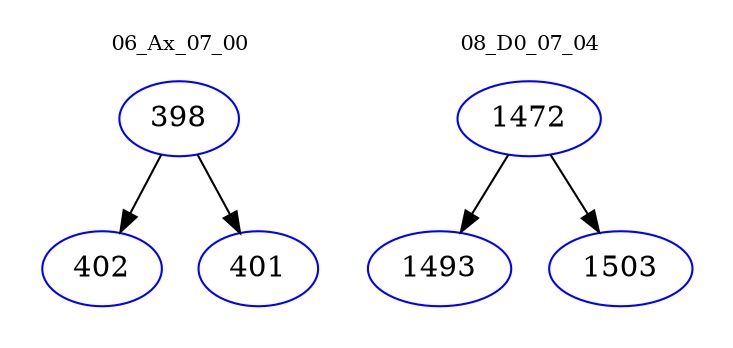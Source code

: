 digraph{
subgraph cluster_0 {
color = white
label = "06_Ax_07_00";
fontsize=10;
T0_398 [label="398", color="blue"]
T0_398 -> T0_402 [color="black"]
T0_402 [label="402", color="blue"]
T0_398 -> T0_401 [color="black"]
T0_401 [label="401", color="blue"]
}
subgraph cluster_1 {
color = white
label = "08_D0_07_04";
fontsize=10;
T1_1472 [label="1472", color="blue"]
T1_1472 -> T1_1493 [color="black"]
T1_1493 [label="1493", color="blue"]
T1_1472 -> T1_1503 [color="black"]
T1_1503 [label="1503", color="blue"]
}
}
